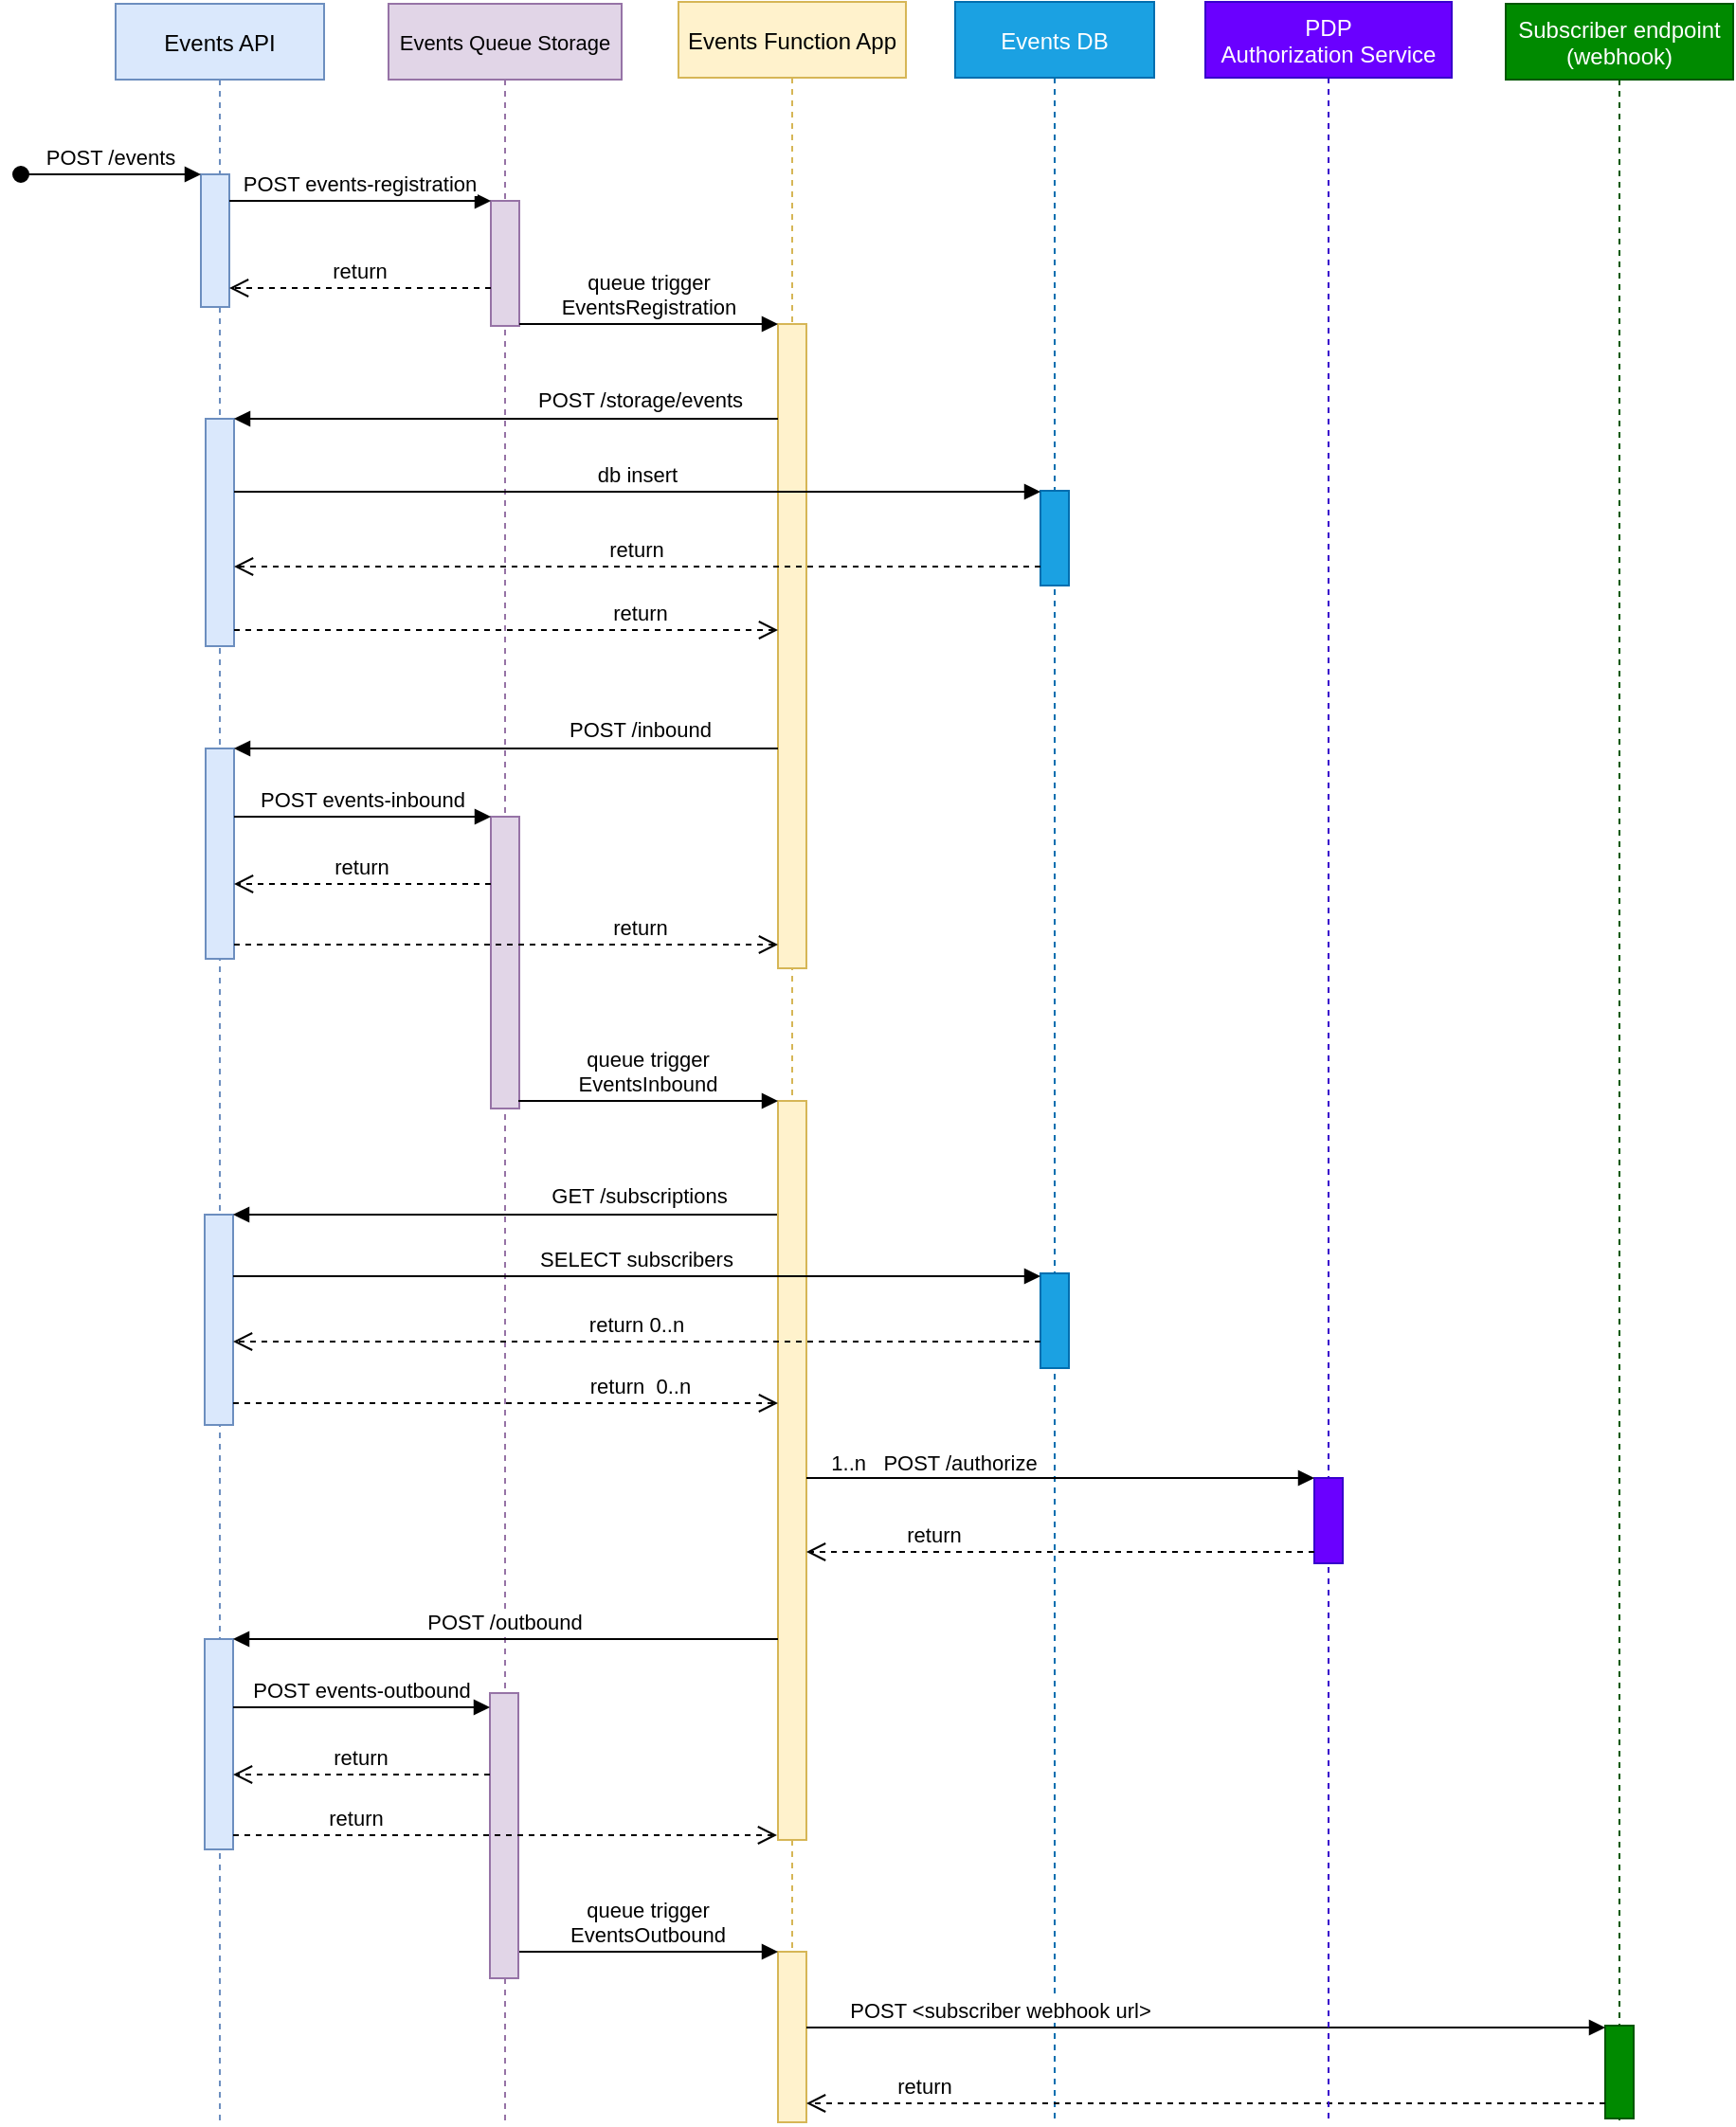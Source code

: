 <mxfile version="20.5.1"><diagram id="kgpKYQtTHZ0yAKxKKP6v" name="Page-1"><mxGraphModel dx="1040" dy="741" grid="1" gridSize="10" guides="1" tooltips="1" connect="1" arrows="1" fold="1" page="1" pageScale="1" pageWidth="827" pageHeight="1169" math="0" shadow="0"><root><mxCell id="0"/><mxCell id="1" parent="0"/><mxCell id="3nuBFxr9cyL0pnOWT2aG-1" value="Events API" style="shape=umlLifeline;perimeter=lifelinePerimeter;container=1;collapsible=0;recursiveResize=0;rounded=0;shadow=0;strokeWidth=1;fillColor=#dae8fc;strokeColor=#6c8ebf;" parent="1" vertex="1"><mxGeometry x="73" y="41" width="110" height="1119" as="geometry"/></mxCell><mxCell id="3nuBFxr9cyL0pnOWT2aG-2" value="" style="points=[];perimeter=orthogonalPerimeter;rounded=0;shadow=0;strokeWidth=1;fillColor=#dae8fc;strokeColor=#6c8ebf;" parent="3nuBFxr9cyL0pnOWT2aG-1" vertex="1"><mxGeometry x="45" y="90" width="15" height="70" as="geometry"/></mxCell><mxCell id="3nuBFxr9cyL0pnOWT2aG-3" value="POST /events" style="verticalAlign=bottom;startArrow=oval;endArrow=block;startSize=8;shadow=0;strokeWidth=1;fontSize=11;fontStyle=0;" parent="3nuBFxr9cyL0pnOWT2aG-1" target="3nuBFxr9cyL0pnOWT2aG-2" edge="1"><mxGeometry relative="1" as="geometry"><mxPoint x="-50" y="90" as="sourcePoint"/></mxGeometry></mxCell><mxCell id="YUGNIv_5rx3hXWWK_O80-37" value="" style="points=[];perimeter=orthogonalPerimeter;rounded=0;shadow=0;strokeWidth=1;fillColor=#dae8fc;strokeColor=#6c8ebf;" vertex="1" parent="3nuBFxr9cyL0pnOWT2aG-1"><mxGeometry x="47.5" y="393" width="15" height="111" as="geometry"/></mxCell><mxCell id="YUGNIv_5rx3hXWWK_O80-50" value="" style="points=[];perimeter=orthogonalPerimeter;rounded=0;shadow=0;strokeWidth=1;fillColor=#dae8fc;strokeColor=#6c8ebf;" vertex="1" parent="3nuBFxr9cyL0pnOWT2aG-1"><mxGeometry x="47.5" y="219" width="15" height="120" as="geometry"/></mxCell><mxCell id="3nuBFxr9cyL0pnOWT2aG-5" value="Events Queue Storage" style="shape=umlLifeline;perimeter=lifelinePerimeter;container=1;collapsible=0;recursiveResize=0;rounded=0;shadow=0;strokeWidth=1;fontStyle=0;fontSize=11;fillColor=#e1d5e7;strokeColor=#9673a6;" parent="1" vertex="1"><mxGeometry x="217" y="41" width="123" height="1119" as="geometry"/></mxCell><mxCell id="3nuBFxr9cyL0pnOWT2aG-6" value="" style="points=[];perimeter=orthogonalPerimeter;rounded=0;shadow=0;strokeWidth=1;fillColor=#e1d5e7;strokeColor=#9673a6;" parent="3nuBFxr9cyL0pnOWT2aG-5" vertex="1"><mxGeometry x="54" y="104" width="15" height="66" as="geometry"/></mxCell><mxCell id="YUGNIv_5rx3hXWWK_O80-38" value="" style="points=[];perimeter=orthogonalPerimeter;rounded=0;shadow=0;strokeWidth=1;fillColor=#e1d5e7;strokeColor=#9673a6;" vertex="1" parent="3nuBFxr9cyL0pnOWT2aG-5"><mxGeometry x="54" y="429" width="15" height="154" as="geometry"/></mxCell><mxCell id="YUGNIv_5rx3hXWWK_O80-53" value="" style="points=[];perimeter=orthogonalPerimeter;rounded=0;shadow=0;strokeWidth=1;fillColor=#dae8fc;strokeColor=#6c8ebf;" vertex="1" parent="3nuBFxr9cyL0pnOWT2aG-5"><mxGeometry x="-97" y="639" width="15" height="111" as="geometry"/></mxCell><mxCell id="YUGNIv_5rx3hXWWK_O80-54" value="GET /subscriptions" style="verticalAlign=bottom;endArrow=block;shadow=0;strokeWidth=1;" edge="1" parent="3nuBFxr9cyL0pnOWT2aG-5" target="YUGNIv_5rx3hXWWK_O80-53"><mxGeometry x="-0.495" y="-1" relative="1" as="geometry"><mxPoint x="205" y="639" as="sourcePoint"/><mxPoint x="349.5" y="661" as="targetPoint"/><Array as="points"/><mxPoint as="offset"/></mxGeometry></mxCell><mxCell id="3nuBFxr9cyL0pnOWT2aG-8" value="POST events-registration" style="verticalAlign=bottom;endArrow=block;entryX=0;entryY=0;shadow=0;strokeWidth=1;" parent="1" source="3nuBFxr9cyL0pnOWT2aG-2" target="3nuBFxr9cyL0pnOWT2aG-6" edge="1"><mxGeometry relative="1" as="geometry"><mxPoint x="236" y="141" as="sourcePoint"/></mxGeometry></mxCell><mxCell id="YUGNIv_5rx3hXWWK_O80-1" value="Events Function App" style="shape=umlLifeline;perimeter=lifelinePerimeter;container=1;collapsible=0;recursiveResize=0;rounded=0;shadow=0;strokeWidth=1;fillColor=#fff2cc;strokeColor=#d6b656;" vertex="1" parent="1"><mxGeometry x="370" y="40" width="120" height="1110" as="geometry"/></mxCell><mxCell id="YUGNIv_5rx3hXWWK_O80-2" value="" style="points=[];perimeter=orthogonalPerimeter;rounded=0;shadow=0;strokeWidth=1;fillColor=#fff2cc;strokeColor=#d6b656;" vertex="1" parent="YUGNIv_5rx3hXWWK_O80-1"><mxGeometry x="52.5" y="170" width="15" height="340" as="geometry"/></mxCell><mxCell id="YUGNIv_5rx3hXWWK_O80-47" value="" style="points=[];perimeter=orthogonalPerimeter;rounded=0;shadow=0;strokeWidth=1;fillColor=#fff2cc;strokeColor=#d6b656;" vertex="1" parent="YUGNIv_5rx3hXWWK_O80-1"><mxGeometry x="52.5" y="580" width="15" height="390" as="geometry"/></mxCell><mxCell id="YUGNIv_5rx3hXWWK_O80-48" value="" style="points=[];perimeter=orthogonalPerimeter;rounded=0;shadow=0;strokeWidth=1;fillColor=#fff2cc;strokeColor=#d6b656;" vertex="1" parent="YUGNIv_5rx3hXWWK_O80-1"><mxGeometry x="52.5" y="1029" width="15" height="90" as="geometry"/></mxCell><mxCell id="YUGNIv_5rx3hXWWK_O80-49" value="queue trigger&#10;EventsOutbound" style="verticalAlign=bottom;endArrow=block;shadow=0;strokeWidth=1;" edge="1" parent="YUGNIv_5rx3hXWWK_O80-1"><mxGeometry relative="1" as="geometry"><mxPoint x="-84.5" y="1029" as="sourcePoint"/><mxPoint x="52.5" y="1029" as="targetPoint"/></mxGeometry></mxCell><mxCell id="YUGNIv_5rx3hXWWK_O80-51" value="POST /storage/events" style="verticalAlign=bottom;endArrow=block;shadow=0;strokeWidth=1;" edge="1" parent="YUGNIv_5rx3hXWWK_O80-1" target="YUGNIv_5rx3hXWWK_O80-50"><mxGeometry x="-0.495" y="-1" relative="1" as="geometry"><mxPoint x="52.5" y="220" as="sourcePoint"/><mxPoint x="-200" y="220" as="targetPoint"/><Array as="points"/><mxPoint as="offset"/></mxGeometry></mxCell><mxCell id="YUGNIv_5rx3hXWWK_O80-5" value="return" style="verticalAlign=bottom;endArrow=open;dashed=1;endSize=8;shadow=0;strokeWidth=1;" edge="1" parent="1" source="3nuBFxr9cyL0pnOWT2aG-6" target="3nuBFxr9cyL0pnOWT2aG-2"><mxGeometry relative="1" as="geometry"><mxPoint x="141" y="171.0" as="targetPoint"/><mxPoint x="356" y="171.0" as="sourcePoint"/><Array as="points"><mxPoint x="251" y="191"/></Array></mxGeometry></mxCell><mxCell id="YUGNIv_5rx3hXWWK_O80-6" value="queue trigger&#10;EventsRegistration" style="verticalAlign=bottom;endArrow=block;shadow=0;strokeWidth=1;" edge="1" parent="1" source="3nuBFxr9cyL0pnOWT2aG-6" target="YUGNIv_5rx3hXWWK_O80-2"><mxGeometry relative="1" as="geometry"><mxPoint x="320" y="223" as="sourcePoint"/><mxPoint x="591" y="218" as="targetPoint"/></mxGeometry></mxCell><mxCell id="YUGNIv_5rx3hXWWK_O80-7" value="Events DB" style="shape=umlLifeline;perimeter=lifelinePerimeter;container=1;collapsible=0;recursiveResize=0;rounded=0;shadow=0;strokeWidth=1;fillColor=#1ba1e2;fontColor=#ffffff;strokeColor=#006EAF;" vertex="1" parent="1"><mxGeometry x="516" y="40" width="105" height="1120" as="geometry"/></mxCell><mxCell id="YUGNIv_5rx3hXWWK_O80-8" value="" style="points=[];perimeter=orthogonalPerimeter;rounded=0;shadow=0;strokeWidth=1;fillColor=#1ba1e2;fillStyle=solid;fontColor=#ffffff;strokeColor=#006EAF;" vertex="1" parent="YUGNIv_5rx3hXWWK_O80-7"><mxGeometry x="45" y="258" width="15" height="50" as="geometry"/></mxCell><mxCell id="YUGNIv_5rx3hXWWK_O80-63" value="" style="points=[];perimeter=orthogonalPerimeter;rounded=0;shadow=0;strokeWidth=1;fillColor=#1ba1e2;fillStyle=solid;fontColor=#ffffff;strokeColor=#006EAF;" vertex="1" parent="YUGNIv_5rx3hXWWK_O80-7"><mxGeometry x="45" y="671" width="15" height="50" as="geometry"/></mxCell><mxCell id="YUGNIv_5rx3hXWWK_O80-9" value="db insert" style="verticalAlign=bottom;endArrow=block;shadow=0;strokeWidth=1;" edge="1" parent="1" target="YUGNIv_5rx3hXWWK_O80-8"><mxGeometry relative="1" as="geometry"><mxPoint x="135.5" y="298.5" as="sourcePoint"/><mxPoint x="565" y="298.5" as="targetPoint"/><Array as="points"/></mxGeometry></mxCell><mxCell id="YUGNIv_5rx3hXWWK_O80-10" value="return" style="verticalAlign=bottom;endArrow=open;dashed=1;endSize=8;shadow=0;strokeWidth=1;" edge="1" parent="1" source="YUGNIv_5rx3hXWWK_O80-8"><mxGeometry relative="1" as="geometry"><mxPoint x="135.5" y="338" as="targetPoint"/><mxPoint x="565" y="338" as="sourcePoint"/></mxGeometry></mxCell><mxCell id="YUGNIv_5rx3hXWWK_O80-11" value="POST /inbound" style="verticalAlign=bottom;endArrow=block;shadow=0;strokeWidth=1;" edge="1" parent="1" source="YUGNIv_5rx3hXWWK_O80-2" target="YUGNIv_5rx3hXWWK_O80-37"><mxGeometry x="-0.495" y="-1" relative="1" as="geometry"><mxPoint x="370" y="434" as="sourcePoint"/><mxPoint x="567" y="456" as="targetPoint"/><Array as="points"/><mxPoint as="offset"/></mxGeometry></mxCell><mxCell id="YUGNIv_5rx3hXWWK_O80-12" value="return" style="verticalAlign=bottom;endArrow=open;dashed=1;endSize=8;shadow=0;strokeWidth=1;" edge="1" parent="1"><mxGeometry x="0.495" relative="1" as="geometry"><mxPoint x="422.5" y="537.5" as="targetPoint"/><mxPoint x="135.5" y="537.5" as="sourcePoint"/><mxPoint as="offset"/></mxGeometry></mxCell><mxCell id="YUGNIv_5rx3hXWWK_O80-23" value="Subscriber endpoint&#10;(webhook)" style="shape=umlLifeline;perimeter=lifelinePerimeter;container=1;collapsible=0;recursiveResize=0;rounded=0;shadow=0;strokeWidth=1;fillColor=#008a00;strokeColor=#005700;fontColor=#ffffff;" vertex="1" parent="1"><mxGeometry x="806.5" y="41" width="120" height="1119" as="geometry"/></mxCell><mxCell id="YUGNIv_5rx3hXWWK_O80-24" value="" style="points=[];perimeter=orthogonalPerimeter;rounded=0;shadow=0;strokeWidth=1;fillColor=#008a00;fontColor=#ffffff;strokeColor=#005700;" vertex="1" parent="YUGNIv_5rx3hXWWK_O80-23"><mxGeometry x="52.5" y="1067" width="15" height="49" as="geometry"/></mxCell><mxCell id="YUGNIv_5rx3hXWWK_O80-25" value="POST &lt;subscriber webhook url&gt;" style="verticalAlign=bottom;endArrow=block;shadow=0;strokeWidth=1;" edge="1" parent="YUGNIv_5rx3hXWWK_O80-23" source="YUGNIv_5rx3hXWWK_O80-48"><mxGeometry x="-0.514" relative="1" as="geometry"><mxPoint x="-82.5" y="1068" as="sourcePoint"/><mxPoint x="52.5" y="1068" as="targetPoint"/><Array as="points"/><mxPoint as="offset"/></mxGeometry></mxCell><mxCell id="YUGNIv_5rx3hXWWK_O80-26" value="return" style="verticalAlign=bottom;endArrow=open;dashed=1;endSize=8;shadow=0;strokeWidth=1;" edge="1" parent="YUGNIv_5rx3hXWWK_O80-23" target="YUGNIv_5rx3hXWWK_O80-48"><mxGeometry x="0.703" relative="1" as="geometry"><mxPoint x="-82.5" y="1108" as="targetPoint"/><mxPoint x="52.5" y="1108" as="sourcePoint"/><mxPoint as="offset"/></mxGeometry></mxCell><mxCell id="YUGNIv_5rx3hXWWK_O80-30" value="POST events-inbound" style="verticalAlign=bottom;endArrow=block;shadow=0;strokeWidth=1;" edge="1" parent="1" target="YUGNIv_5rx3hXWWK_O80-38"><mxGeometry relative="1" as="geometry"><mxPoint x="135.5" y="470" as="sourcePoint"/><mxPoint x="240" y="470" as="targetPoint"/><Array as="points"/></mxGeometry></mxCell><mxCell id="YUGNIv_5rx3hXWWK_O80-31" value="return" style="verticalAlign=bottom;endArrow=open;dashed=1;endSize=8;shadow=0;strokeWidth=1;" edge="1" parent="1"><mxGeometry relative="1" as="geometry"><mxPoint x="135.5" y="505.5" as="targetPoint"/><mxPoint x="271" y="505.5" as="sourcePoint"/></mxGeometry></mxCell><mxCell id="YUGNIv_5rx3hXWWK_O80-39" value="" style="points=[];perimeter=orthogonalPerimeter;rounded=0;shadow=0;strokeWidth=1;fillColor=#dae8fc;strokeColor=#6c8ebf;" vertex="1" parent="1"><mxGeometry x="120" y="904" width="15" height="111" as="geometry"/></mxCell><mxCell id="YUGNIv_5rx3hXWWK_O80-41" value="" style="points=[];perimeter=orthogonalPerimeter;rounded=0;shadow=0;strokeWidth=1;fillColor=#e1d5e7;strokeColor=#9673a6;" vertex="1" parent="1"><mxGeometry x="270.5" y="932.5" width="15" height="150.5" as="geometry"/></mxCell><mxCell id="YUGNIv_5rx3hXWWK_O80-42" value="queue trigger&#10;EventsInbound" style="verticalAlign=bottom;endArrow=block;shadow=0;strokeWidth=1;" edge="1" parent="1"><mxGeometry relative="1" as="geometry"><mxPoint x="285.5" y="620" as="sourcePoint"/><mxPoint x="422.5" y="620" as="targetPoint"/></mxGeometry></mxCell><mxCell id="YUGNIv_5rx3hXWWK_O80-43" value="POST /outbound" style="verticalAlign=bottom;endArrow=block;shadow=0;strokeWidth=1;" edge="1" parent="1" target="YUGNIv_5rx3hXWWK_O80-39"><mxGeometry relative="1" as="geometry"><mxPoint x="422.5" y="904" as="sourcePoint"/><mxPoint x="566.5" y="926" as="targetPoint"/><Array as="points"/></mxGeometry></mxCell><mxCell id="YUGNIv_5rx3hXWWK_O80-44" value="return" style="verticalAlign=bottom;endArrow=open;dashed=1;endSize=8;shadow=0;strokeWidth=1;" edge="1" parent="1"><mxGeometry x="-0.547" relative="1" as="geometry"><mxPoint x="422" y="1007.5" as="targetPoint"/><mxPoint x="135" y="1007.5" as="sourcePoint"/><mxPoint as="offset"/></mxGeometry></mxCell><mxCell id="YUGNIv_5rx3hXWWK_O80-45" value="POST events-outbound" style="verticalAlign=bottom;endArrow=block;shadow=0;strokeWidth=1;" edge="1" parent="1" target="YUGNIv_5rx3hXWWK_O80-41"><mxGeometry relative="1" as="geometry"><mxPoint x="135" y="940" as="sourcePoint"/><mxPoint x="239.5" y="940" as="targetPoint"/><Array as="points"/></mxGeometry></mxCell><mxCell id="YUGNIv_5rx3hXWWK_O80-46" value="return" style="verticalAlign=bottom;endArrow=open;dashed=1;endSize=8;shadow=0;strokeWidth=1;" edge="1" parent="1"><mxGeometry relative="1" as="geometry"><mxPoint x="135" y="975.5" as="targetPoint"/><mxPoint x="270.5" y="975.5" as="sourcePoint"/></mxGeometry></mxCell><mxCell id="YUGNIv_5rx3hXWWK_O80-52" value="return" style="verticalAlign=bottom;endArrow=open;dashed=1;endSize=8;shadow=0;strokeWidth=1;" edge="1" parent="1"><mxGeometry x="0.495" relative="1" as="geometry"><mxPoint x="422.5" y="371.5" as="targetPoint"/><mxPoint x="135.5" y="371.5" as="sourcePoint"/><mxPoint as="offset"/></mxGeometry></mxCell><mxCell id="YUGNIv_5rx3hXWWK_O80-58" value="PDP&#10;Authorization Service" style="shape=umlLifeline;perimeter=lifelinePerimeter;container=1;collapsible=0;recursiveResize=0;rounded=0;shadow=0;strokeWidth=1;fillColor=#6a00ff;fontColor=#ffffff;strokeColor=#3700CC;" vertex="1" parent="1"><mxGeometry x="648" y="40" width="130" height="1120" as="geometry"/></mxCell><mxCell id="YUGNIv_5rx3hXWWK_O80-59" value="" style="points=[];perimeter=orthogonalPerimeter;rounded=0;shadow=0;strokeWidth=1;fillColor=#6a00ff;fillStyle=solid;fontColor=#ffffff;strokeColor=#3700CC;" vertex="1" parent="YUGNIv_5rx3hXWWK_O80-58"><mxGeometry x="57.5" y="779" width="15" height="45" as="geometry"/></mxCell><mxCell id="YUGNIv_5rx3hXWWK_O80-60" value="1..n   POST /authorize" style="verticalAlign=bottom;endArrow=block;shadow=0;strokeWidth=1;" edge="1" parent="1" target="YUGNIv_5rx3hXWWK_O80-59"><mxGeometry x="-0.495" y="-1" relative="1" as="geometry"><mxPoint x="437.5" y="819" as="sourcePoint"/><mxPoint x="690" y="819" as="targetPoint"/><Array as="points"/><mxPoint as="offset"/></mxGeometry></mxCell><mxCell id="YUGNIv_5rx3hXWWK_O80-61" value="return" style="verticalAlign=bottom;endArrow=open;dashed=1;endSize=8;shadow=0;strokeWidth=1;" edge="1" parent="1" source="YUGNIv_5rx3hXWWK_O80-59"><mxGeometry x="0.495" relative="1" as="geometry"><mxPoint x="437.5" y="858" as="targetPoint"/><mxPoint x="717.5" y="858" as="sourcePoint"/><mxPoint as="offset"/></mxGeometry></mxCell><mxCell id="YUGNIv_5rx3hXWWK_O80-55" value="return  0..n" style="verticalAlign=bottom;endArrow=open;dashed=1;endSize=8;shadow=0;strokeWidth=1;" edge="1" parent="1"><mxGeometry x="0.495" relative="1" as="geometry"><mxPoint x="422.5" y="779.5" as="targetPoint"/><mxPoint x="135" y="779.5" as="sourcePoint"/><mxPoint as="offset"/></mxGeometry></mxCell><mxCell id="YUGNIv_5rx3hXWWK_O80-62" value="SELECT subscribers" style="verticalAlign=bottom;endArrow=block;shadow=0;strokeWidth=1;" edge="1" parent="1" target="YUGNIv_5rx3hXWWK_O80-63"><mxGeometry relative="1" as="geometry"><mxPoint x="135" y="712.5" as="sourcePoint"/><mxPoint x="565" y="712.5" as="targetPoint"/><Array as="points"/></mxGeometry></mxCell><mxCell id="YUGNIv_5rx3hXWWK_O80-64" value="return 0..n" style="verticalAlign=bottom;endArrow=open;dashed=1;endSize=8;shadow=0;strokeWidth=1;" edge="1" parent="1" source="YUGNIv_5rx3hXWWK_O80-63"><mxGeometry relative="1" as="geometry"><mxPoint x="135" y="747" as="targetPoint"/><mxPoint x="540" y="747" as="sourcePoint"/></mxGeometry></mxCell></root></mxGraphModel></diagram></mxfile>